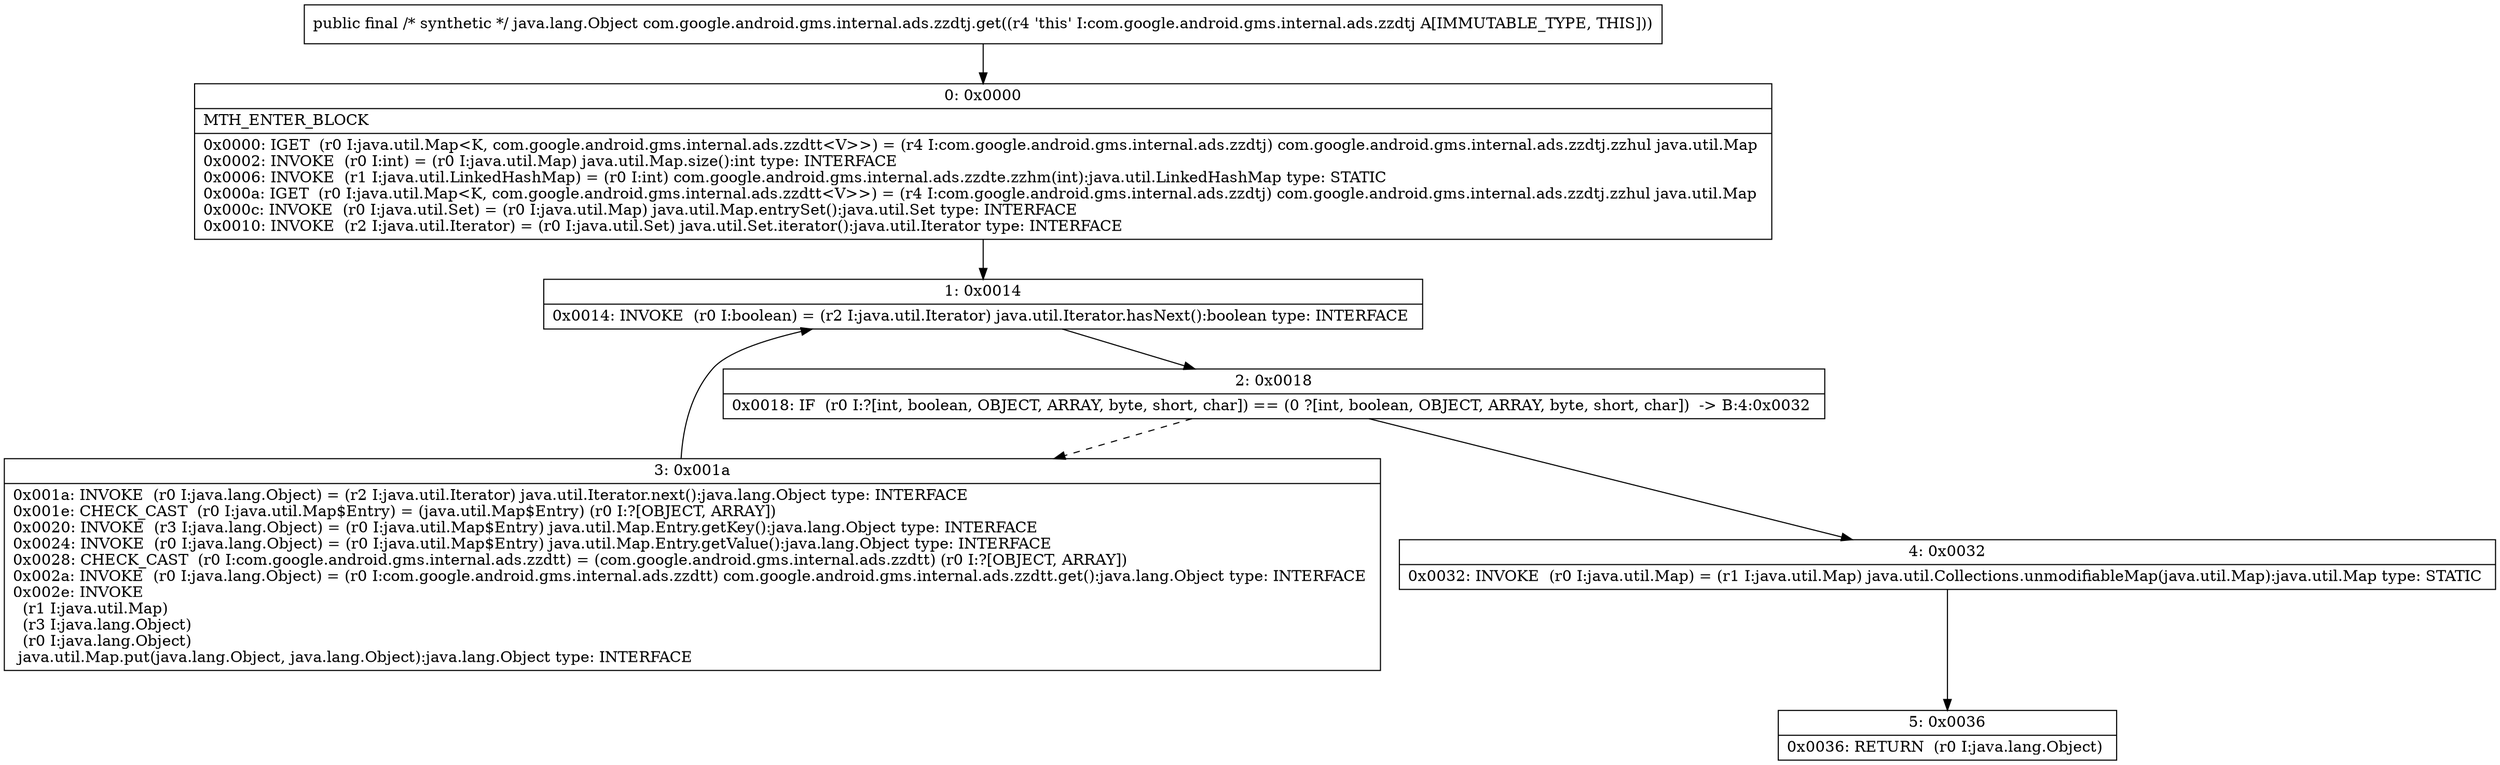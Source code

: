 digraph "CFG forcom.google.android.gms.internal.ads.zzdtj.get()Ljava\/lang\/Object;" {
Node_0 [shape=record,label="{0\:\ 0x0000|MTH_ENTER_BLOCK\l|0x0000: IGET  (r0 I:java.util.Map\<K, com.google.android.gms.internal.ads.zzdtt\<V\>\>) = (r4 I:com.google.android.gms.internal.ads.zzdtj) com.google.android.gms.internal.ads.zzdtj.zzhul java.util.Map \l0x0002: INVOKE  (r0 I:int) = (r0 I:java.util.Map) java.util.Map.size():int type: INTERFACE \l0x0006: INVOKE  (r1 I:java.util.LinkedHashMap) = (r0 I:int) com.google.android.gms.internal.ads.zzdte.zzhm(int):java.util.LinkedHashMap type: STATIC \l0x000a: IGET  (r0 I:java.util.Map\<K, com.google.android.gms.internal.ads.zzdtt\<V\>\>) = (r4 I:com.google.android.gms.internal.ads.zzdtj) com.google.android.gms.internal.ads.zzdtj.zzhul java.util.Map \l0x000c: INVOKE  (r0 I:java.util.Set) = (r0 I:java.util.Map) java.util.Map.entrySet():java.util.Set type: INTERFACE \l0x0010: INVOKE  (r2 I:java.util.Iterator) = (r0 I:java.util.Set) java.util.Set.iterator():java.util.Iterator type: INTERFACE \l}"];
Node_1 [shape=record,label="{1\:\ 0x0014|0x0014: INVOKE  (r0 I:boolean) = (r2 I:java.util.Iterator) java.util.Iterator.hasNext():boolean type: INTERFACE \l}"];
Node_2 [shape=record,label="{2\:\ 0x0018|0x0018: IF  (r0 I:?[int, boolean, OBJECT, ARRAY, byte, short, char]) == (0 ?[int, boolean, OBJECT, ARRAY, byte, short, char])  \-\> B:4:0x0032 \l}"];
Node_3 [shape=record,label="{3\:\ 0x001a|0x001a: INVOKE  (r0 I:java.lang.Object) = (r2 I:java.util.Iterator) java.util.Iterator.next():java.lang.Object type: INTERFACE \l0x001e: CHECK_CAST  (r0 I:java.util.Map$Entry) = (java.util.Map$Entry) (r0 I:?[OBJECT, ARRAY]) \l0x0020: INVOKE  (r3 I:java.lang.Object) = (r0 I:java.util.Map$Entry) java.util.Map.Entry.getKey():java.lang.Object type: INTERFACE \l0x0024: INVOKE  (r0 I:java.lang.Object) = (r0 I:java.util.Map$Entry) java.util.Map.Entry.getValue():java.lang.Object type: INTERFACE \l0x0028: CHECK_CAST  (r0 I:com.google.android.gms.internal.ads.zzdtt) = (com.google.android.gms.internal.ads.zzdtt) (r0 I:?[OBJECT, ARRAY]) \l0x002a: INVOKE  (r0 I:java.lang.Object) = (r0 I:com.google.android.gms.internal.ads.zzdtt) com.google.android.gms.internal.ads.zzdtt.get():java.lang.Object type: INTERFACE \l0x002e: INVOKE  \l  (r1 I:java.util.Map)\l  (r3 I:java.lang.Object)\l  (r0 I:java.lang.Object)\l java.util.Map.put(java.lang.Object, java.lang.Object):java.lang.Object type: INTERFACE \l}"];
Node_4 [shape=record,label="{4\:\ 0x0032|0x0032: INVOKE  (r0 I:java.util.Map) = (r1 I:java.util.Map) java.util.Collections.unmodifiableMap(java.util.Map):java.util.Map type: STATIC \l}"];
Node_5 [shape=record,label="{5\:\ 0x0036|0x0036: RETURN  (r0 I:java.lang.Object) \l}"];
MethodNode[shape=record,label="{public final \/* synthetic *\/ java.lang.Object com.google.android.gms.internal.ads.zzdtj.get((r4 'this' I:com.google.android.gms.internal.ads.zzdtj A[IMMUTABLE_TYPE, THIS])) }"];
MethodNode -> Node_0;
Node_0 -> Node_1;
Node_1 -> Node_2;
Node_2 -> Node_3[style=dashed];
Node_2 -> Node_4;
Node_3 -> Node_1;
Node_4 -> Node_5;
}

